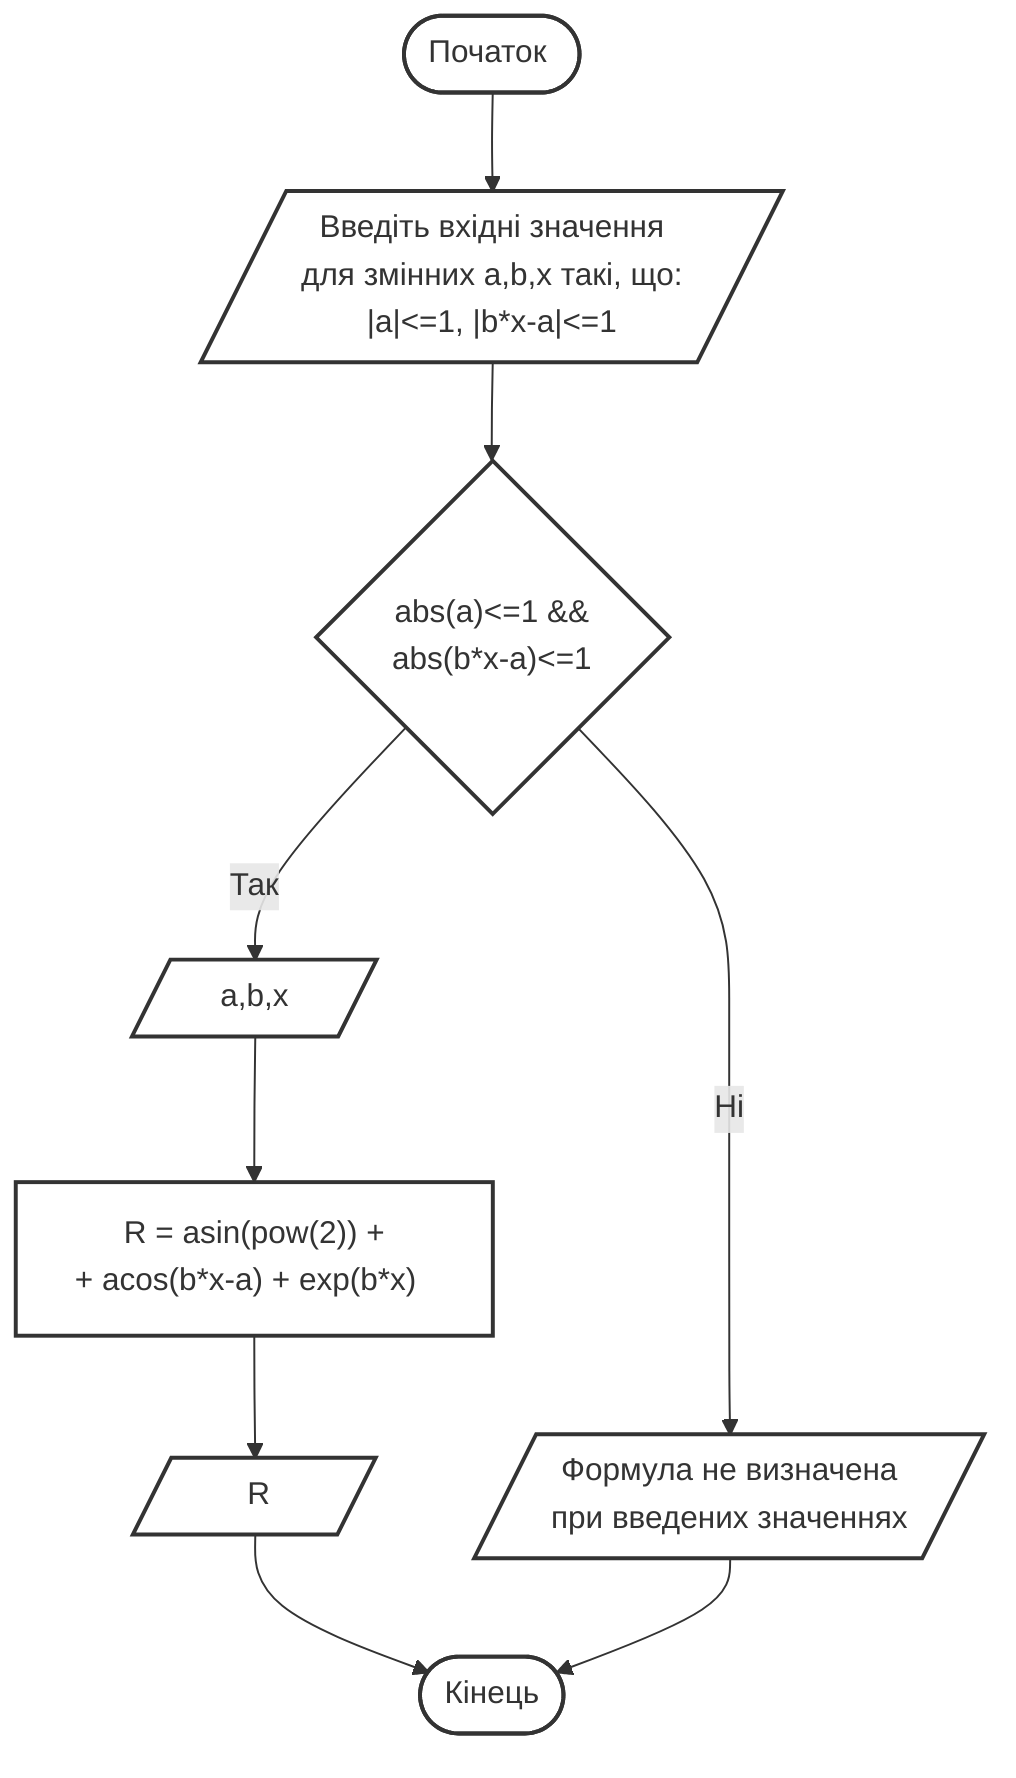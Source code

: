 graph TD
    START(["Початок&nbsp"])
    INPUT_MSG[/"Введіть вхідні значення  <br/> для змінних a,b,x такі, що: <br/>|a|<=1, |b*x-a|<=1"/]
    WRONG_INPUT_MSG[/"Формула не визначена  <br/>  при введених значеннях"/]
    INPUT[/"&nbsp;&nbsp;&nbsp; a,b,x &nbsp;&nbsp;&nbsp;"/]
    IF{"abs(a)<=1 && <br> abs(b*x-a)<=1"}
    CALC["R = asin(pow(2)) +  <br/> + acos(b*x-a) + exp(b*x) &nbsp " ]
    OUTPUT[/"&nbsp;&nbsp;&nbsp;&nbsp;&nbsp;&nbsp; R &nbsp;&nbsp;&nbsp;&nbsp;&nbsp;  "/]
    STOP([Кінець])
    START --> INPUT_MSG --> IF -->|Так| INPUT --> CALC --> OUTPUT --> STOP
    IF -->|Ні| WRONG_INPUT_MSG --> STOP
    classDef default fill:#fff,stroke:#333,stroke-width:2px;
